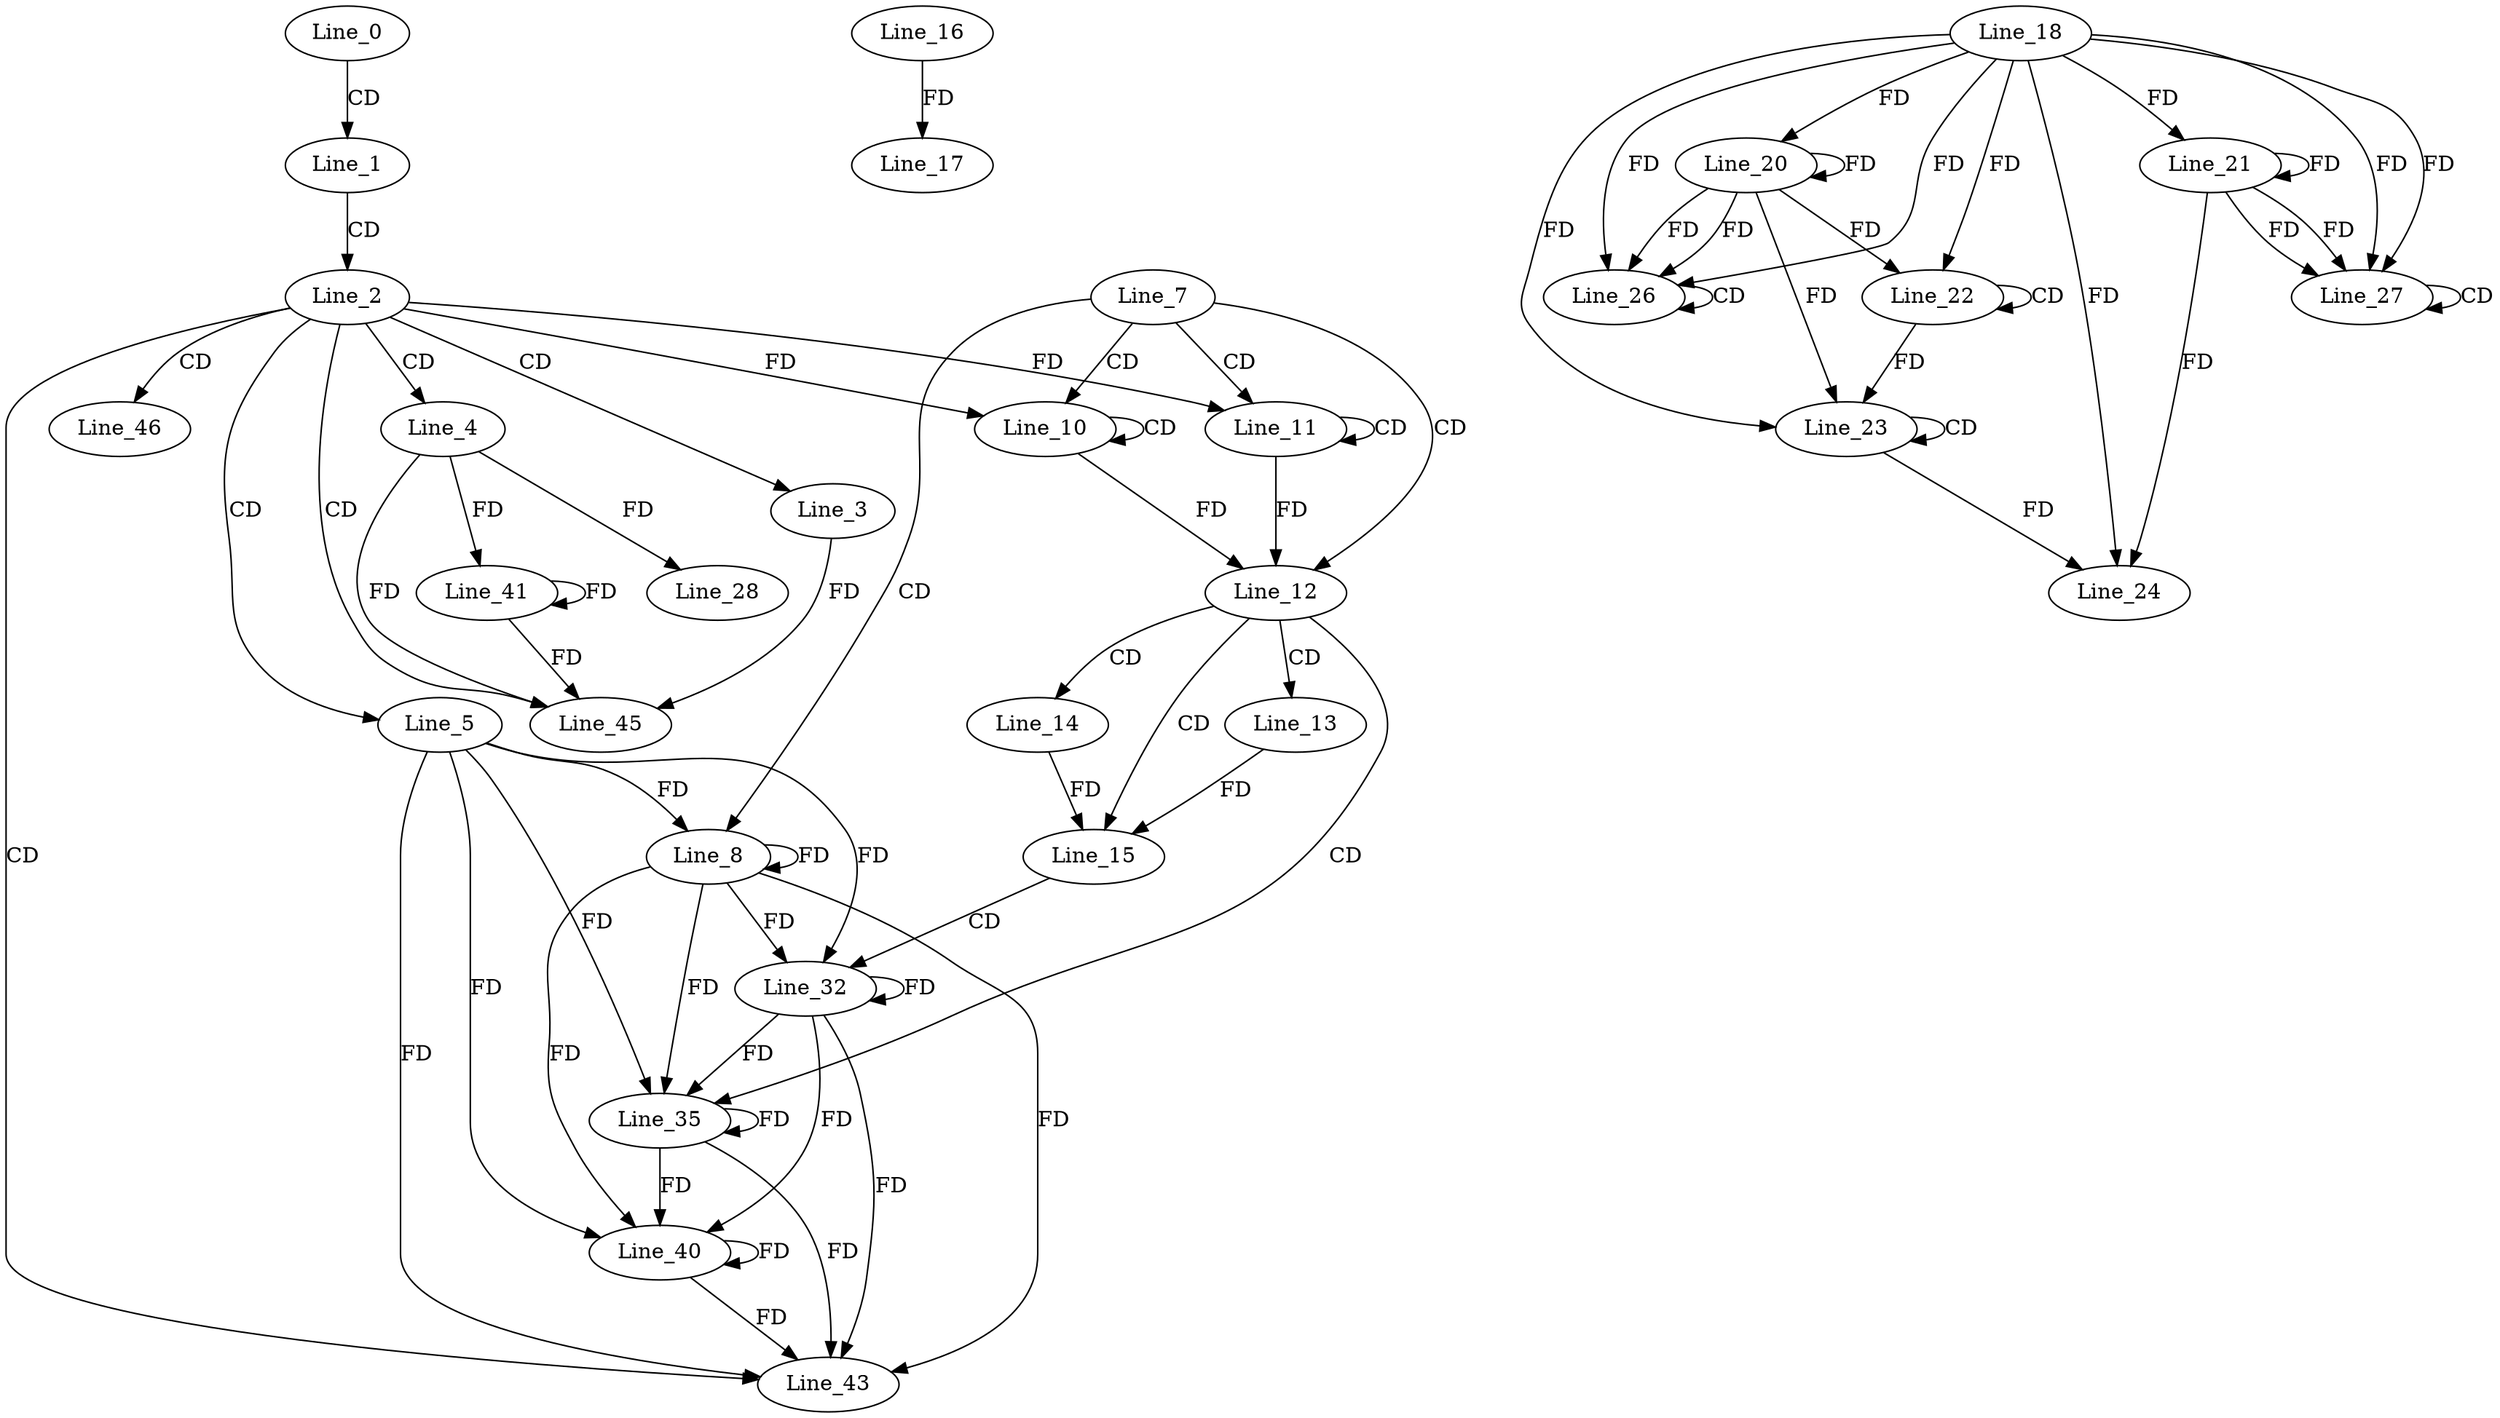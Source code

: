 digraph G {
  Line_0;
  Line_1;
  Line_2;
  Line_3;
  Line_4;
  Line_5;
  Line_7;
  Line_8;
  Line_10;
  Line_10;
  Line_11;
  Line_11;
  Line_12;
  Line_12;
  Line_12;
  Line_13;
  Line_14;
  Line_15;
  Line_15;
  Line_15;
  Line_16;
  Line_17;
  Line_18;
  Line_20;
  Line_20;
  Line_21;
  Line_21;
  Line_22;
  Line_22;
  Line_23;
  Line_23;
  Line_24;
  Line_26;
  Line_26;
  Line_27;
  Line_27;
  Line_28;
  Line_32;
  Line_35;
  Line_40;
  Line_40;
  Line_41;
  Line_43;
  Line_45;
  Line_46;
  Line_0 -> Line_1 [ label="CD" ];
  Line_1 -> Line_2 [ label="CD" ];
  Line_2 -> Line_3 [ label="CD" ];
  Line_2 -> Line_4 [ label="CD" ];
  Line_2 -> Line_5 [ label="CD" ];
  Line_7 -> Line_8 [ label="CD" ];
  Line_5 -> Line_8 [ label="FD" ];
  Line_8 -> Line_8 [ label="FD" ];
  Line_7 -> Line_10 [ label="CD" ];
  Line_10 -> Line_10 [ label="CD" ];
  Line_2 -> Line_10 [ label="FD" ];
  Line_7 -> Line_11 [ label="CD" ];
  Line_11 -> Line_11 [ label="CD" ];
  Line_2 -> Line_11 [ label="FD" ];
  Line_7 -> Line_12 [ label="CD" ];
  Line_10 -> Line_12 [ label="FD" ];
  Line_11 -> Line_12 [ label="FD" ];
  Line_12 -> Line_13 [ label="CD" ];
  Line_12 -> Line_14 [ label="CD" ];
  Line_12 -> Line_15 [ label="CD" ];
  Line_13 -> Line_15 [ label="FD" ];
  Line_14 -> Line_15 [ label="FD" ];
  Line_16 -> Line_17 [ label="FD" ];
  Line_18 -> Line_20 [ label="FD" ];
  Line_20 -> Line_20 [ label="FD" ];
  Line_18 -> Line_21 [ label="FD" ];
  Line_21 -> Line_21 [ label="FD" ];
  Line_22 -> Line_22 [ label="CD" ];
  Line_18 -> Line_22 [ label="FD" ];
  Line_20 -> Line_22 [ label="FD" ];
  Line_23 -> Line_23 [ label="CD" ];
  Line_18 -> Line_23 [ label="FD" ];
  Line_20 -> Line_23 [ label="FD" ];
  Line_22 -> Line_23 [ label="FD" ];
  Line_18 -> Line_24 [ label="FD" ];
  Line_21 -> Line_24 [ label="FD" ];
  Line_23 -> Line_24 [ label="FD" ];
  Line_18 -> Line_26 [ label="FD" ];
  Line_20 -> Line_26 [ label="FD" ];
  Line_26 -> Line_26 [ label="CD" ];
  Line_18 -> Line_26 [ label="FD" ];
  Line_20 -> Line_26 [ label="FD" ];
  Line_18 -> Line_27 [ label="FD" ];
  Line_21 -> Line_27 [ label="FD" ];
  Line_27 -> Line_27 [ label="CD" ];
  Line_18 -> Line_27 [ label="FD" ];
  Line_21 -> Line_27 [ label="FD" ];
  Line_4 -> Line_28 [ label="FD" ];
  Line_15 -> Line_32 [ label="CD" ];
  Line_5 -> Line_32 [ label="FD" ];
  Line_8 -> Line_32 [ label="FD" ];
  Line_32 -> Line_32 [ label="FD" ];
  Line_12 -> Line_35 [ label="CD" ];
  Line_5 -> Line_35 [ label="FD" ];
  Line_8 -> Line_35 [ label="FD" ];
  Line_32 -> Line_35 [ label="FD" ];
  Line_35 -> Line_35 [ label="FD" ];
  Line_5 -> Line_40 [ label="FD" ];
  Line_8 -> Line_40 [ label="FD" ];
  Line_32 -> Line_40 [ label="FD" ];
  Line_35 -> Line_40 [ label="FD" ];
  Line_40 -> Line_40 [ label="FD" ];
  Line_4 -> Line_41 [ label="FD" ];
  Line_41 -> Line_41 [ label="FD" ];
  Line_2 -> Line_43 [ label="CD" ];
  Line_5 -> Line_43 [ label="FD" ];
  Line_8 -> Line_43 [ label="FD" ];
  Line_32 -> Line_43 [ label="FD" ];
  Line_35 -> Line_43 [ label="FD" ];
  Line_40 -> Line_43 [ label="FD" ];
  Line_2 -> Line_45 [ label="CD" ];
  Line_3 -> Line_45 [ label="FD" ];
  Line_4 -> Line_45 [ label="FD" ];
  Line_41 -> Line_45 [ label="FD" ];
  Line_2 -> Line_46 [ label="CD" ];
}
